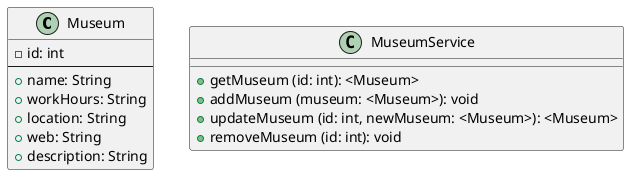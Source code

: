 
@startuml
class Museum {
  - id: int
  --
  + name: String
  + workHours: String
  + location: String
  + web: String
  + description: String
}

class MuseumService {
    + getMuseum (id: int): <Museum>
    + addMuseum (museum: <Museum>): void
    + updateMuseum (id: int, newMuseum: <Museum>): <Museum>
    + removeMuseum (id: int): void
}
@enduml